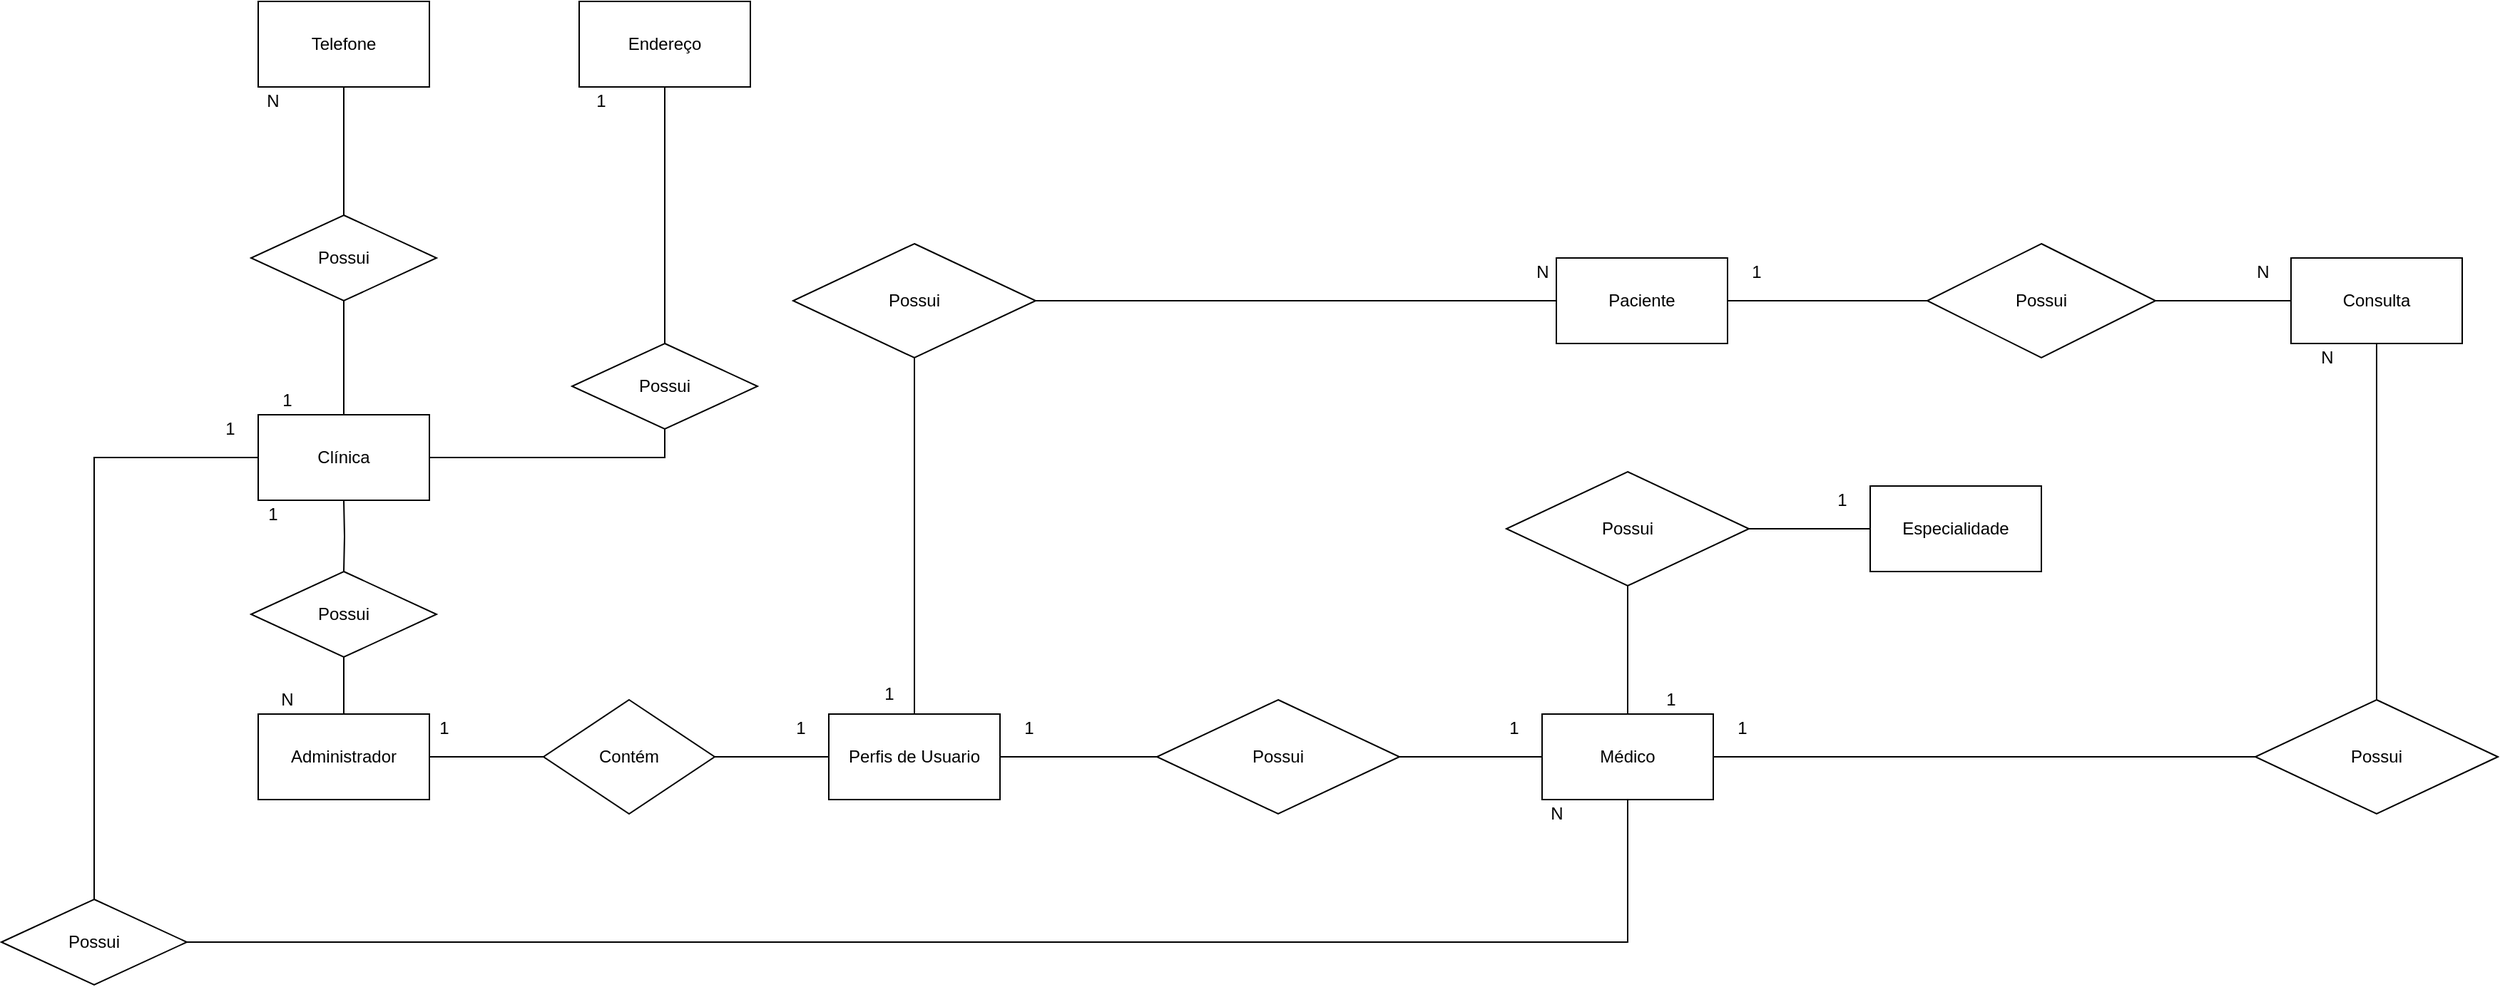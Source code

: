 <mxfile version="12.6.7" type="device"><diagram id="C5RBs43oDa-KdzZeNtuy" name="Page-1"><mxGraphModel dx="2653" dy="1928" grid="1" gridSize="10" guides="1" tooltips="1" connect="1" arrows="1" fold="1" page="1" pageScale="1" pageWidth="827" pageHeight="1169" math="0" shadow="0"><root><mxCell id="WIyWlLk6GJQsqaUBKTNV-0"/><mxCell id="WIyWlLk6GJQsqaUBKTNV-1" parent="WIyWlLk6GJQsqaUBKTNV-0"/><mxCell id="NXbS73kfhXFqITJUp5X7-14" value="" style="edgeStyle=orthogonalEdgeStyle;rounded=0;orthogonalLoop=1;jettySize=auto;html=1;endArrow=none;endFill=0;" parent="WIyWlLk6GJQsqaUBKTNV-1" target="NXbS73kfhXFqITJUp5X7-5" edge="1"><mxGeometry relative="1" as="geometry"><mxPoint x="150" y="100" as="sourcePoint"/></mxGeometry></mxCell><mxCell id="NXbS73kfhXFqITJUp5X7-13" value="" style="edgeStyle=orthogonalEdgeStyle;rounded=0;orthogonalLoop=1;jettySize=auto;html=1;endArrow=none;endFill=0;" parent="WIyWlLk6GJQsqaUBKTNV-1" source="NXbS73kfhXFqITJUp5X7-5" edge="1"><mxGeometry relative="1" as="geometry"><mxPoint x="150" y="250" as="targetPoint"/></mxGeometry></mxCell><mxCell id="NXbS73kfhXFqITJUp5X7-5" value="Possui" style="rhombus;whiteSpace=wrap;html=1;" parent="WIyWlLk6GJQsqaUBKTNV-1" vertex="1"><mxGeometry x="85" y="150" width="130" height="60" as="geometry"/></mxCell><mxCell id="NXbS73kfhXFqITJUp5X7-25" value="" style="edgeStyle=orthogonalEdgeStyle;rounded=0;orthogonalLoop=1;jettySize=auto;html=1;endArrow=none;endFill=0;" parent="WIyWlLk6GJQsqaUBKTNV-1" source="NXbS73kfhXFqITJUp5X7-17" target="NXbS73kfhXFqITJUp5X7-21" edge="1"><mxGeometry relative="1" as="geometry"/></mxCell><mxCell id="NXbS73kfhXFqITJUp5X7-17" value="Contém" style="rhombus;whiteSpace=wrap;html=1;" parent="WIyWlLk6GJQsqaUBKTNV-1" vertex="1"><mxGeometry x="290" y="240" width="120" height="80" as="geometry"/></mxCell><mxCell id="NXbS73kfhXFqITJUp5X7-99" value="" style="edgeStyle=orthogonalEdgeStyle;rounded=0;orthogonalLoop=1;jettySize=auto;html=1;endArrow=none;endFill=0;" parent="WIyWlLk6GJQsqaUBKTNV-1" source="NXbS73kfhXFqITJUp5X7-19" edge="1"><mxGeometry relative="1" as="geometry"><mxPoint x="150" y="-40" as="targetPoint"/></mxGeometry></mxCell><mxCell id="HNta8FKdC_8ZiL-kBEZW-3" style="edgeStyle=orthogonalEdgeStyle;rounded=0;orthogonalLoop=1;jettySize=auto;html=1;entryX=0.5;entryY=0;entryDx=0;entryDy=0;endArrow=none;endFill=0;" parent="WIyWlLk6GJQsqaUBKTNV-1" source="NXbS73kfhXFqITJUp5X7-19" target="HNta8FKdC_8ZiL-kBEZW-2" edge="1"><mxGeometry relative="1" as="geometry"/></mxCell><mxCell id="HNta8FKdC_8ZiL-kBEZW-7" style="edgeStyle=orthogonalEdgeStyle;rounded=0;orthogonalLoop=1;jettySize=auto;html=1;entryX=0.5;entryY=1;entryDx=0;entryDy=0;endArrow=none;endFill=0;" parent="WIyWlLk6GJQsqaUBKTNV-1" source="NXbS73kfhXFqITJUp5X7-19" target="NXbS73kfhXFqITJUp5X7-109" edge="1"><mxGeometry relative="1" as="geometry"/></mxCell><mxCell id="NXbS73kfhXFqITJUp5X7-19" value="Clínica" style="rounded=0;whiteSpace=wrap;html=1;" parent="WIyWlLk6GJQsqaUBKTNV-1" vertex="1"><mxGeometry x="90" y="40" width="120" height="60" as="geometry"/></mxCell><mxCell id="NXbS73kfhXFqITJUp5X7-24" value="" style="edgeStyle=orthogonalEdgeStyle;rounded=0;orthogonalLoop=1;jettySize=auto;html=1;endArrow=none;endFill=0;" parent="WIyWlLk6GJQsqaUBKTNV-1" source="NXbS73kfhXFqITJUp5X7-20" edge="1"><mxGeometry relative="1" as="geometry"><mxPoint x="290" y="280" as="targetPoint"/></mxGeometry></mxCell><mxCell id="NXbS73kfhXFqITJUp5X7-20" value="Administrador" style="rounded=0;whiteSpace=wrap;html=1;" parent="WIyWlLk6GJQsqaUBKTNV-1" vertex="1"><mxGeometry x="90" y="250" width="120" height="60" as="geometry"/></mxCell><mxCell id="NXbS73kfhXFqITJUp5X7-64" value="" style="edgeStyle=orthogonalEdgeStyle;rounded=0;orthogonalLoop=1;jettySize=auto;html=1;endArrow=none;endFill=0;entryX=0;entryY=0.5;entryDx=0;entryDy=0;" parent="WIyWlLk6GJQsqaUBKTNV-1" source="NXbS73kfhXFqITJUp5X7-21" target="NXbS73kfhXFqITJUp5X7-65" edge="1"><mxGeometry relative="1" as="geometry"><mxPoint x="690" y="280" as="targetPoint"/></mxGeometry></mxCell><mxCell id="NXbS73kfhXFqITJUp5X7-75" value="" style="edgeStyle=orthogonalEdgeStyle;rounded=0;orthogonalLoop=1;jettySize=auto;html=1;endArrow=none;endFill=0;entryX=0.5;entryY=1;entryDx=0;entryDy=0;" parent="WIyWlLk6GJQsqaUBKTNV-1" source="NXbS73kfhXFqITJUp5X7-21" target="NXbS73kfhXFqITJUp5X7-76" edge="1"><mxGeometry relative="1" as="geometry"><mxPoint x="550" y="170" as="targetPoint"/></mxGeometry></mxCell><mxCell id="NXbS73kfhXFqITJUp5X7-21" value="Perfis de Usuario&lt;br&gt;" style="rounded=0;whiteSpace=wrap;html=1;" parent="WIyWlLk6GJQsqaUBKTNV-1" vertex="1"><mxGeometry x="490" y="250" width="120" height="60" as="geometry"/></mxCell><mxCell id="NXbS73kfhXFqITJUp5X7-67" style="edgeStyle=orthogonalEdgeStyle;rounded=0;orthogonalLoop=1;jettySize=auto;html=1;entryX=0;entryY=0.5;entryDx=0;entryDy=0;endArrow=none;endFill=0;" parent="WIyWlLk6GJQsqaUBKTNV-1" source="NXbS73kfhXFqITJUp5X7-65" target="NXbS73kfhXFqITJUp5X7-66" edge="1"><mxGeometry relative="1" as="geometry"/></mxCell><mxCell id="NXbS73kfhXFqITJUp5X7-65" value="Possui" style="rhombus;whiteSpace=wrap;html=1;" parent="WIyWlLk6GJQsqaUBKTNV-1" vertex="1"><mxGeometry x="720" y="240" width="170" height="80" as="geometry"/></mxCell><mxCell id="NXbS73kfhXFqITJUp5X7-89" style="edgeStyle=orthogonalEdgeStyle;rounded=0;orthogonalLoop=1;jettySize=auto;html=1;entryX=0;entryY=0.5;entryDx=0;entryDy=0;endArrow=none;endFill=0;" parent="WIyWlLk6GJQsqaUBKTNV-1" source="NXbS73kfhXFqITJUp5X7-66" target="NXbS73kfhXFqITJUp5X7-88" edge="1"><mxGeometry relative="1" as="geometry"/></mxCell><mxCell id="HNta8FKdC_8ZiL-kBEZW-0" style="edgeStyle=orthogonalEdgeStyle;rounded=0;orthogonalLoop=1;jettySize=auto;html=1;entryX=0.5;entryY=1;entryDx=0;entryDy=0;endArrow=none;endFill=0;" parent="WIyWlLk6GJQsqaUBKTNV-1" source="NXbS73kfhXFqITJUp5X7-66" target="NXbS73kfhXFqITJUp5X7-92" edge="1"><mxGeometry relative="1" as="geometry"/></mxCell><mxCell id="NXbS73kfhXFqITJUp5X7-66" value="Médico" style="rounded=0;whiteSpace=wrap;html=1;" parent="WIyWlLk6GJQsqaUBKTNV-1" vertex="1"><mxGeometry x="990" y="250" width="120" height="60" as="geometry"/></mxCell><mxCell id="NXbS73kfhXFqITJUp5X7-78" value="" style="edgeStyle=orthogonalEdgeStyle;rounded=0;orthogonalLoop=1;jettySize=auto;html=1;endArrow=none;endFill=0;entryX=0;entryY=0.5;entryDx=0;entryDy=0;" parent="WIyWlLk6GJQsqaUBKTNV-1" source="NXbS73kfhXFqITJUp5X7-76" target="NXbS73kfhXFqITJUp5X7-79" edge="1"><mxGeometry relative="1" as="geometry"><mxPoint x="715" y="130" as="targetPoint"/></mxGeometry></mxCell><mxCell id="NXbS73kfhXFqITJUp5X7-76" value="Possui" style="rhombus;whiteSpace=wrap;html=1;" parent="WIyWlLk6GJQsqaUBKTNV-1" vertex="1"><mxGeometry x="465" y="-80" width="170" height="80" as="geometry"/></mxCell><mxCell id="NXbS73kfhXFqITJUp5X7-84" style="edgeStyle=orthogonalEdgeStyle;rounded=0;orthogonalLoop=1;jettySize=auto;html=1;entryX=0;entryY=0.5;entryDx=0;entryDy=0;endArrow=none;endFill=0;" parent="WIyWlLk6GJQsqaUBKTNV-1" source="NXbS73kfhXFqITJUp5X7-79" target="NXbS73kfhXFqITJUp5X7-83" edge="1"><mxGeometry relative="1" as="geometry"/></mxCell><mxCell id="NXbS73kfhXFqITJUp5X7-79" value="Paciente" style="rounded=0;whiteSpace=wrap;html=1;" parent="WIyWlLk6GJQsqaUBKTNV-1" vertex="1"><mxGeometry x="1000" y="-70" width="120" height="60" as="geometry"/></mxCell><mxCell id="NXbS73kfhXFqITJUp5X7-86" style="edgeStyle=orthogonalEdgeStyle;rounded=0;orthogonalLoop=1;jettySize=auto;html=1;entryX=0;entryY=0.5;entryDx=0;entryDy=0;endArrow=none;endFill=0;" parent="WIyWlLk6GJQsqaUBKTNV-1" source="NXbS73kfhXFqITJUp5X7-83" target="NXbS73kfhXFqITJUp5X7-85" edge="1"><mxGeometry relative="1" as="geometry"/></mxCell><mxCell id="NXbS73kfhXFqITJUp5X7-83" value="Possui" style="rhombus;whiteSpace=wrap;html=1;" parent="WIyWlLk6GJQsqaUBKTNV-1" vertex="1"><mxGeometry x="1260" y="-80" width="160" height="80" as="geometry"/></mxCell><mxCell id="NXbS73kfhXFqITJUp5X7-85" value="Consulta" style="rounded=0;whiteSpace=wrap;html=1;" parent="WIyWlLk6GJQsqaUBKTNV-1" vertex="1"><mxGeometry x="1515" y="-70" width="120" height="60" as="geometry"/></mxCell><mxCell id="NXbS73kfhXFqITJUp5X7-91" value="" style="edgeStyle=orthogonalEdgeStyle;rounded=0;orthogonalLoop=1;jettySize=auto;html=1;endArrow=none;endFill=0;entryX=0.5;entryY=1;entryDx=0;entryDy=0;" parent="WIyWlLk6GJQsqaUBKTNV-1" source="NXbS73kfhXFqITJUp5X7-88" target="NXbS73kfhXFqITJUp5X7-85" edge="1"><mxGeometry relative="1" as="geometry"><mxPoint x="1575.0" y="160" as="targetPoint"/></mxGeometry></mxCell><mxCell id="NXbS73kfhXFqITJUp5X7-88" value="Possui" style="rhombus;whiteSpace=wrap;html=1;" parent="WIyWlLk6GJQsqaUBKTNV-1" vertex="1"><mxGeometry x="1490" y="240" width="170" height="80" as="geometry"/></mxCell><mxCell id="HNta8FKdC_8ZiL-kBEZW-1" style="edgeStyle=orthogonalEdgeStyle;rounded=0;orthogonalLoop=1;jettySize=auto;html=1;entryX=0;entryY=0.5;entryDx=0;entryDy=0;endArrow=none;endFill=0;" parent="WIyWlLk6GJQsqaUBKTNV-1" source="NXbS73kfhXFqITJUp5X7-92" target="NXbS73kfhXFqITJUp5X7-97" edge="1"><mxGeometry relative="1" as="geometry"/></mxCell><mxCell id="NXbS73kfhXFqITJUp5X7-92" value="Possui" style="rhombus;whiteSpace=wrap;html=1;" parent="WIyWlLk6GJQsqaUBKTNV-1" vertex="1"><mxGeometry x="965" y="80.0" width="170" height="80" as="geometry"/></mxCell><mxCell id="NXbS73kfhXFqITJUp5X7-97" value="Especialidade" style="rounded=0;whiteSpace=wrap;html=1;" parent="WIyWlLk6GJQsqaUBKTNV-1" vertex="1"><mxGeometry x="1220" y="90" width="120" height="60" as="geometry"/></mxCell><mxCell id="NXbS73kfhXFqITJUp5X7-104" style="edgeStyle=orthogonalEdgeStyle;rounded=0;orthogonalLoop=1;jettySize=auto;html=1;entryX=0.5;entryY=1;entryDx=0;entryDy=0;endArrow=none;endFill=0;" parent="WIyWlLk6GJQsqaUBKTNV-1" source="NXbS73kfhXFqITJUp5X7-102" target="NXbS73kfhXFqITJUp5X7-103" edge="1"><mxGeometry relative="1" as="geometry"/></mxCell><mxCell id="NXbS73kfhXFqITJUp5X7-102" value="Possui" style="rhombus;whiteSpace=wrap;html=1;" parent="WIyWlLk6GJQsqaUBKTNV-1" vertex="1"><mxGeometry x="85" y="-100" width="130" height="60" as="geometry"/></mxCell><mxCell id="NXbS73kfhXFqITJUp5X7-103" value="Telefone" style="rounded=0;whiteSpace=wrap;html=1;" parent="WIyWlLk6GJQsqaUBKTNV-1" vertex="1"><mxGeometry x="90" y="-250" width="120" height="60" as="geometry"/></mxCell><mxCell id="NXbS73kfhXFqITJUp5X7-109" value="Possui" style="rhombus;whiteSpace=wrap;html=1;" parent="WIyWlLk6GJQsqaUBKTNV-1" vertex="1"><mxGeometry x="310" y="-10" width="130" height="60" as="geometry"/></mxCell><mxCell id="NXbS73kfhXFqITJUp5X7-112" style="edgeStyle=orthogonalEdgeStyle;rounded=0;orthogonalLoop=1;jettySize=auto;html=1;endArrow=none;endFill=0;" parent="WIyWlLk6GJQsqaUBKTNV-1" source="NXbS73kfhXFqITJUp5X7-111" target="NXbS73kfhXFqITJUp5X7-109" edge="1"><mxGeometry relative="1" as="geometry"/></mxCell><mxCell id="NXbS73kfhXFqITJUp5X7-111" value="Endereço" style="rounded=0;whiteSpace=wrap;html=1;" parent="WIyWlLk6GJQsqaUBKTNV-1" vertex="1"><mxGeometry x="315" y="-250" width="120" height="60" as="geometry"/></mxCell><mxCell id="HNta8FKdC_8ZiL-kBEZW-4" style="edgeStyle=orthogonalEdgeStyle;rounded=0;orthogonalLoop=1;jettySize=auto;html=1;endArrow=none;endFill=0;entryX=0.5;entryY=1;entryDx=0;entryDy=0;" parent="WIyWlLk6GJQsqaUBKTNV-1" source="HNta8FKdC_8ZiL-kBEZW-2" target="NXbS73kfhXFqITJUp5X7-66" edge="1"><mxGeometry relative="1" as="geometry"><mxPoint x="680" y="420" as="targetPoint"/></mxGeometry></mxCell><mxCell id="HNta8FKdC_8ZiL-kBEZW-2" value="Possui" style="rhombus;whiteSpace=wrap;html=1;" parent="WIyWlLk6GJQsqaUBKTNV-1" vertex="1"><mxGeometry x="-90" y="380" width="130" height="60" as="geometry"/></mxCell><mxCell id="HNta8FKdC_8ZiL-kBEZW-5" value="N" style="text;html=1;align=center;verticalAlign=middle;resizable=0;points=[];autosize=1;" parent="WIyWlLk6GJQsqaUBKTNV-1" vertex="1"><mxGeometry x="90" y="-190" width="20" height="20" as="geometry"/></mxCell><mxCell id="HNta8FKdC_8ZiL-kBEZW-6" value="1" style="text;html=1;align=center;verticalAlign=middle;resizable=0;points=[];autosize=1;" parent="WIyWlLk6GJQsqaUBKTNV-1" vertex="1"><mxGeometry x="320" y="-190" width="20" height="20" as="geometry"/></mxCell><mxCell id="HNta8FKdC_8ZiL-kBEZW-8" value="1" style="text;html=1;align=center;verticalAlign=middle;resizable=0;points=[];autosize=1;" parent="WIyWlLk6GJQsqaUBKTNV-1" vertex="1"><mxGeometry x="100" y="20" width="20" height="20" as="geometry"/></mxCell><mxCell id="HNta8FKdC_8ZiL-kBEZW-9" value="1" style="text;html=1;align=center;verticalAlign=middle;resizable=0;points=[];autosize=1;" parent="WIyWlLk6GJQsqaUBKTNV-1" vertex="1"><mxGeometry x="90" y="100" width="20" height="20" as="geometry"/></mxCell><mxCell id="HNta8FKdC_8ZiL-kBEZW-10" value="N" style="text;html=1;align=center;verticalAlign=middle;resizable=0;points=[];autosize=1;" parent="WIyWlLk6GJQsqaUBKTNV-1" vertex="1"><mxGeometry x="100" y="230" width="20" height="20" as="geometry"/></mxCell><mxCell id="HNta8FKdC_8ZiL-kBEZW-11" value="1" style="text;html=1;align=center;verticalAlign=middle;resizable=0;points=[];autosize=1;" parent="WIyWlLk6GJQsqaUBKTNV-1" vertex="1"><mxGeometry x="210" y="250" width="20" height="20" as="geometry"/></mxCell><mxCell id="HNta8FKdC_8ZiL-kBEZW-12" value="1" style="text;html=1;align=center;verticalAlign=middle;resizable=0;points=[];autosize=1;" parent="WIyWlLk6GJQsqaUBKTNV-1" vertex="1"><mxGeometry x="460" y="250" width="20" height="20" as="geometry"/></mxCell><mxCell id="HNta8FKdC_8ZiL-kBEZW-13" value="1" style="text;html=1;align=center;verticalAlign=middle;resizable=0;points=[];autosize=1;" parent="WIyWlLk6GJQsqaUBKTNV-1" vertex="1"><mxGeometry x="620" y="250" width="20" height="20" as="geometry"/></mxCell><mxCell id="HNta8FKdC_8ZiL-kBEZW-14" value="1" style="text;html=1;align=center;verticalAlign=middle;resizable=0;points=[];autosize=1;" parent="WIyWlLk6GJQsqaUBKTNV-1" vertex="1"><mxGeometry x="960" y="250" width="20" height="20" as="geometry"/></mxCell><mxCell id="HNta8FKdC_8ZiL-kBEZW-15" value="N" style="text;html=1;align=center;verticalAlign=middle;resizable=0;points=[];autosize=1;" parent="WIyWlLk6GJQsqaUBKTNV-1" vertex="1"><mxGeometry x="990" y="310" width="20" height="20" as="geometry"/></mxCell><mxCell id="8vGGVpPHkZbSOMPuGAVd-0" value="1" style="text;html=1;align=center;verticalAlign=middle;resizable=0;points=[];autosize=1;" vertex="1" parent="WIyWlLk6GJQsqaUBKTNV-1"><mxGeometry x="1070" y="230" width="20" height="20" as="geometry"/></mxCell><mxCell id="8vGGVpPHkZbSOMPuGAVd-1" value="1" style="text;html=1;align=center;verticalAlign=middle;resizable=0;points=[];autosize=1;" vertex="1" parent="WIyWlLk6GJQsqaUBKTNV-1"><mxGeometry x="1190" y="90" width="20" height="20" as="geometry"/></mxCell><mxCell id="8vGGVpPHkZbSOMPuGAVd-2" value="1" style="text;html=1;align=center;verticalAlign=middle;resizable=0;points=[];autosize=1;" vertex="1" parent="WIyWlLk6GJQsqaUBKTNV-1"><mxGeometry x="60" y="40" width="20" height="20" as="geometry"/></mxCell><mxCell id="8vGGVpPHkZbSOMPuGAVd-3" value="1" style="text;html=1;align=center;verticalAlign=middle;resizable=0;points=[];autosize=1;" vertex="1" parent="WIyWlLk6GJQsqaUBKTNV-1"><mxGeometry x="1120" y="250" width="20" height="20" as="geometry"/></mxCell><mxCell id="8vGGVpPHkZbSOMPuGAVd-4" value="N" style="text;html=1;align=center;verticalAlign=middle;resizable=0;points=[];autosize=1;" vertex="1" parent="WIyWlLk6GJQsqaUBKTNV-1"><mxGeometry x="1530" y="-10" width="20" height="20" as="geometry"/></mxCell><mxCell id="8vGGVpPHkZbSOMPuGAVd-5" value="1" style="text;html=1;align=center;verticalAlign=middle;resizable=0;points=[];autosize=1;" vertex="1" parent="WIyWlLk6GJQsqaUBKTNV-1"><mxGeometry x="522" y="226" width="20" height="20" as="geometry"/></mxCell><mxCell id="8vGGVpPHkZbSOMPuGAVd-6" value="N" style="text;html=1;align=center;verticalAlign=middle;resizable=0;points=[];autosize=1;" vertex="1" parent="WIyWlLk6GJQsqaUBKTNV-1"><mxGeometry x="980" y="-70" width="20" height="20" as="geometry"/></mxCell><mxCell id="8vGGVpPHkZbSOMPuGAVd-7" value="1" style="text;html=1;align=center;verticalAlign=middle;resizable=0;points=[];autosize=1;" vertex="1" parent="WIyWlLk6GJQsqaUBKTNV-1"><mxGeometry x="1130" y="-70" width="20" height="20" as="geometry"/></mxCell><mxCell id="8vGGVpPHkZbSOMPuGAVd-8" value="N" style="text;html=1;align=center;verticalAlign=middle;resizable=0;points=[];autosize=1;" vertex="1" parent="WIyWlLk6GJQsqaUBKTNV-1"><mxGeometry x="1485" y="-70" width="20" height="20" as="geometry"/></mxCell></root></mxGraphModel></diagram></mxfile>